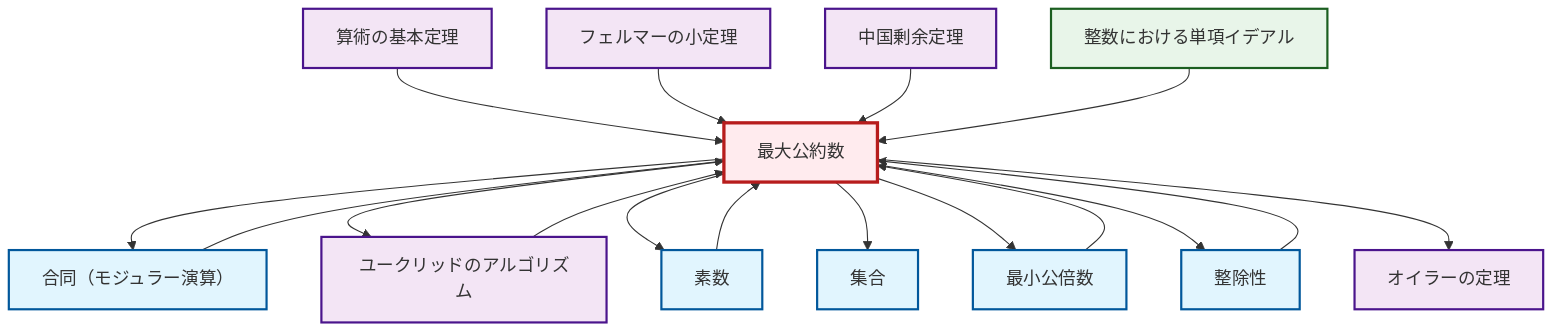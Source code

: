 graph TD
    classDef definition fill:#e1f5fe,stroke:#01579b,stroke-width:2px
    classDef theorem fill:#f3e5f5,stroke:#4a148c,stroke-width:2px
    classDef axiom fill:#fff3e0,stroke:#e65100,stroke-width:2px
    classDef example fill:#e8f5e9,stroke:#1b5e20,stroke-width:2px
    classDef current fill:#ffebee,stroke:#b71c1c,stroke-width:3px
    def-gcd["最大公約数"]:::definition
    def-lcm["最小公倍数"]:::definition
    thm-euclidean-algorithm["ユークリッドのアルゴリズム"]:::theorem
    thm-euler["オイラーの定理"]:::theorem
    def-divisibility["整除性"]:::definition
    thm-fermat-little["フェルマーの小定理"]:::theorem
    ex-principal-ideal["整数における単項イデアル"]:::example
    thm-fundamental-arithmetic["算術の基本定理"]:::theorem
    def-congruence["合同（モジュラー演算）"]:::definition
    def-prime["素数"]:::definition
    thm-chinese-remainder["中国剰余定理"]:::theorem
    def-set["集合"]:::definition
    def-prime --> def-gcd
    thm-fundamental-arithmetic --> def-gcd
    def-gcd --> def-congruence
    def-gcd --> thm-euclidean-algorithm
    thm-fermat-little --> def-gcd
    thm-euclidean-algorithm --> def-gcd
    thm-chinese-remainder --> def-gcd
    def-divisibility --> def-gcd
    def-gcd --> def-prime
    def-gcd --> def-set
    def-congruence --> def-gcd
    def-lcm --> def-gcd
    def-gcd --> def-lcm
    def-gcd --> def-divisibility
    def-gcd --> thm-euler
    ex-principal-ideal --> def-gcd
    class def-gcd current